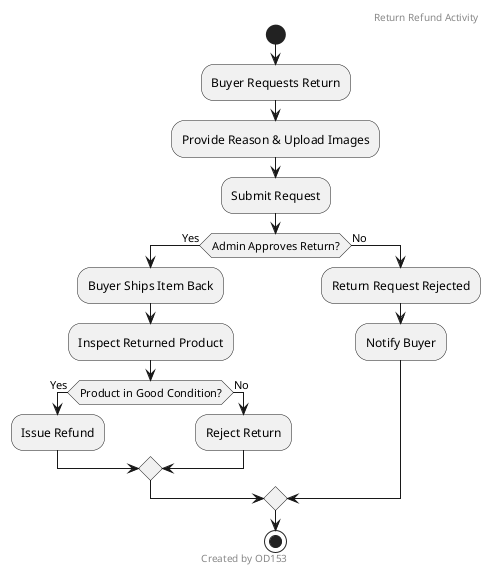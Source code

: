 @startuml
header Return Refund Activity
footer Created by OD153
start
:Buyer Requests Return;
:Provide Reason & Upload Images;
:Submit Request;
if (Admin Approves Return?) then (Yes)
    :Buyer Ships Item Back;
    :Inspect Returned Product;
    if (Product in Good Condition?) then (Yes)
        :Issue Refund;
    else (No)
        :Reject Return;
    endif
else (No)
    :Return Request Rejected;
    :Notify Buyer;
endif
stop
@enduml
